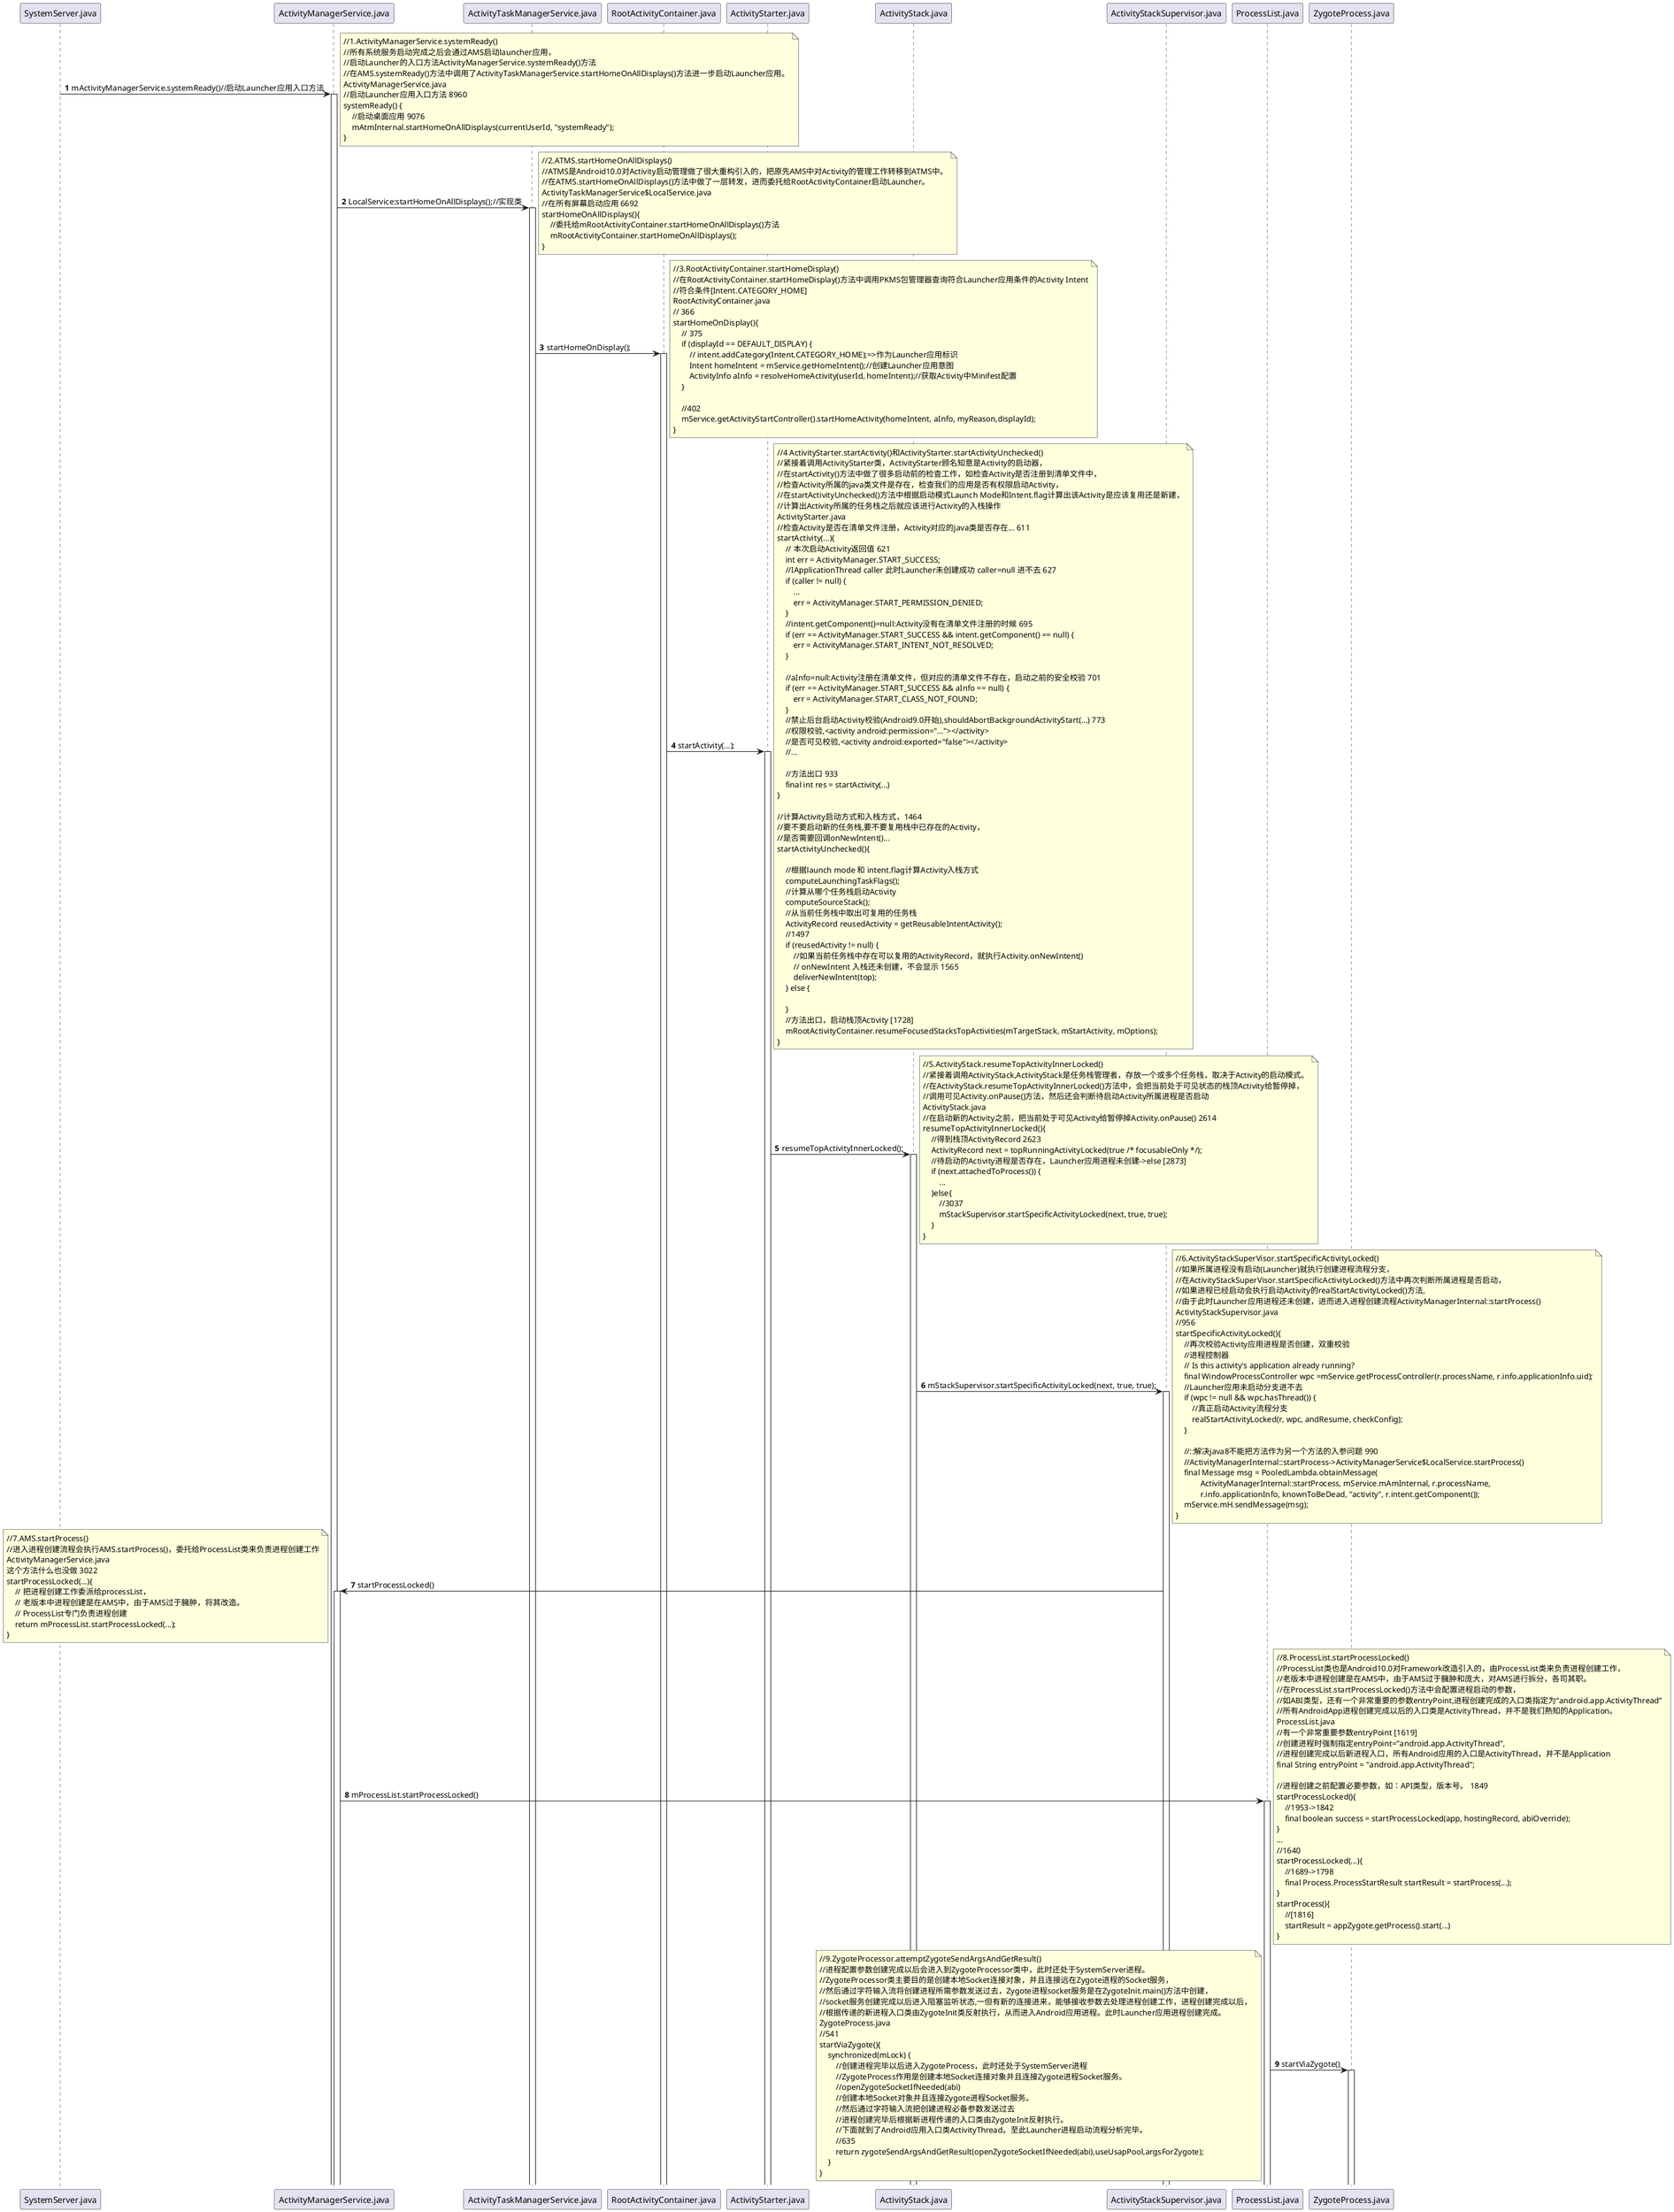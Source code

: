 @startuml
'https://plantuml.com/sequence-diagram

autonumber

''''''''''''''''''''''''''''''''''''''''''''''''''''''''''''''''''''''''''''''''''''''''''''''''''''
'Launcher应用启动流程
'1.ActivityManagerService.systemReady()
'   所有系统服务启动完成之后会通过AMS启动launcher应用，
'   启动Launcher的入口方法ActivityManagerService.systemReady()方法
'   在AMS.systemReady()方法中调用了ActivityTaskManagerService.startHomeOnAllDisplays()方法
'   进一步启动Launcher应用。
'
'2.ATMS.startHomeOnAllDisplays()
'   ATMS是Android10.0对Activity启动管理做了很大重构引入的，把原先AMS中对Activity的管理工作转移到ATMS中。
'   在ATMS.startHomeOnAllDisplays()方法中做了一层转发，进而委托给RootActivityContainer启动Launcher。
'
'3.RootActivityContainer.startHomeDisplay()
'   在RootActivityContainer.startHomeDisplay()方法中调用PKMS包管理器查询符合Launcher应用条件的ActivityIntent
'   符合条件[Intent.CATEGORY_HOME]
'
'4.ActivityStarter.startActivityUnchecked()
'   紧接着调用ActivityStarter类，ActivityStarter顾名知意是Activity的启动器，
'   在startActivityUnchecked()方法中做了很多启动前的检查工作，如检查Activity是否注册到清单文件中，
'   检查Activity所属的java类文件是存在，检查我们的应用是否有权限启动Activity，
'   还会根据启动模式Launch Mode和Intent.flag计算出该Activity是应该复用还是新建，
'   计算出Activity所属的任务栈之后就应该进行Activity的入栈操作
'
'5.ActivityStack.resumeTopActivityInnerLocked()
'   紧接着调用ActivityStack,ActivityStack是任务栈管理者，存放一个或多个任务栈，取决于Activity的启动模式。
'   在ActivityStack.resumeTopActivityInnerLocked()方法中，会把当前处于可见状态的栈顶Activity给暂停掉，
'   调用可见Activity.onPause()方法，然后还会判断待启动Activity所属进程是否启动
'
'6.ActivityStackSuperVisor.startSpecificActivityLocked()
'   如果所属进程没有启动(Launcher)就执行创建进程流程分支，
'   在ActivityStackSuperVisor.startSpecificActivityLocked()方法中再次判断所属进程是否启动，
'   如果进程已经启动会执行启动Activity的realStartActivityLocked()方法,
'   由于此时Launcher应用进程还未创建，进而进入进程创建流程ActivityManagerInternal::startProcess()
'
'7.AMS.startProcess()
'   进入进程创建流程会执行AMS.startProcess()，委托给ProcessList类来负责进程创建工作
'
'8.ProcessList.startProcessLocked()
'   ProcessList类也是Android10.0对Framework改造引入的，由ProcessList类来负责进程创建工作，
'   老版本中进程创建是在AMS中，由于AMS过于臃肿和庞大，对AMS进行拆分，各司其职。
'   在ProcessList.startProcessLocked()方法中会配置进程启动的参数，
'   如API类型，还有一个非常重要的参数entryPoint,进程创建完成的入口类指定为“android.app.ActivityThread”
'   所有AndroidApp进程创建完成以后的入口类是ActivityThread，并不是我们熟知的Application。
'
'9.ZygoteProcessor.attemptZygoteSendArgsAndGetResult()
'   进程配置参数创建完成以后会进入到ZygoteProcessor类中，此时还处于SystemServer进程。
'   ZygoteProcessor类主要目的是创建本地Socket连接对象，并且连接远在Zygote进程的Socket服务，
'   然后通过字符输入流将创建进程所需参数发送过去，Zygote进程socket服务是在ZygoteInit.main()方法中创建，
'   socket服务创建完成以后进入阻塞监听状态,一但有新的连接进来，能够接收参数去处理进程创建工作，进程创建完成以后，
'   根据传递的新进程入口类由ZygoteInit类反射执行，从而进入Android应用进程。此时Launcher应用进程创建完成。
''''''''''''''''''''''''''''''''''''''''''''''''''''''''''''''''''''''''''''''''''''''''''''''''''''


'Launcher应用启动流程
'1.ActivityManagerService.systemReady()
'所有系统服务启动完成之后会通过AMS启动launcher应用，
'启动Launcher的入口方法ActivityManagerService.systemReady()方法
'在AMS.systemReady()方法中调用了ActivityTaskManagerService.startHomeOnAllDisplays()方法进一步启动Launcher应用。
SystemServer.java -> ActivityManagerService.java:  mActivityManagerService.systemReady()//启动Launcher应用入口方法
activate ActivityManagerService.java
note right
//1.ActivityManagerService.systemReady()
//所有系统服务启动完成之后会通过AMS启动launcher应用，
//启动Launcher的入口方法ActivityManagerService.systemReady()方法
//在AMS.systemReady()方法中调用了ActivityTaskManagerService.startHomeOnAllDisplays()方法进一步启动Launcher应用。
ActivityManagerService.java
//启动Launcher应用入口方法 8960
systemReady() {
    //启动桌面应用 9076
    mAtmInternal.startHomeOnAllDisplays(currentUserId, "systemReady");
}
end note

'2.ATMS.startHomeOnAllDisplays()
'ATMS是Android10.0对Activity启动管理做了很大重构引入的，把原先AMS中对Activity的管理工作转移到ATMS中。
'在ATMS.startHomeOnAllDisplays()方法中做了一层转发，进而委托给RootActivityContainer启动Launcher。
ActivityManagerService.java -> ActivityTaskManagerService.java:  LocalService:startHomeOnAllDisplays();//实现类
activate ActivityTaskManagerService.java
note right
//2.ATMS.startHomeOnAllDisplays()
//ATMS是Android10.0对Activity启动管理做了很大重构引入的，把原先AMS中对Activity的管理工作转移到ATMS中。
//在ATMS.startHomeOnAllDisplays()方法中做了一层转发，进而委托给RootActivityContainer启动Launcher。
ActivityTaskManagerService$LocalService.java
//在所有屏幕启动应用 6692
startHomeOnAllDisplays(){
    //委托给mRootActivityContainer.startHomeOnAllDisplays()方法
    mRootActivityContainer.startHomeOnAllDisplays();
}
end note

'3.RootActivityContainer.startHomeDisplay()
'在RootActivityContainer.startHomeDisplay()方法中调用PKMS包管理器查询符合Launcher应用条件的Activity Intent
'符合条件[Intent.CATEGORY_HOME]
ActivityTaskManagerService.java -> RootActivityContainer.java:  startHomeOnDisplay();
activate RootActivityContainer.java
note right
//3.RootActivityContainer.startHomeDisplay()
//在RootActivityContainer.startHomeDisplay()方法中调用PKMS包管理器查询符合Launcher应用条件的Activity Intent
//符合条件[Intent.CATEGORY_HOME]
RootActivityContainer.java
// 366
startHomeOnDisplay(){
    // 375
    if (displayId == DEFAULT_DISPLAY) {
        // intent.addCategory(Intent.CATEGORY_HOME);=>作为Launcher应用标识
        Intent homeIntent = mService.getHomeIntent();//创建Launcher应用意图
        ActivityInfo aInfo = resolveHomeActivity(userId, homeIntent);//获取Activity中Minifest配置
    }

    //402
    mService.getActivityStartController().startHomeActivity(homeIntent, aInfo, myReason,displayId);
}
end note

'4.ActivityStarter.startActivityUnchecked()
'紧接着调用ActivityStarter类，ActivityStarter顾名知意是Activity的启动器，
'   在startActivityUnchecked()方法中做了很多启动前的检查工作，如检查Activity是否注册到清单文件中，
'   检查Activity所属的java类文件是存在，检查我们的应用是否有权限启动Activity，
'   还会根据启动模式Launch Mode和Intent.flag计算出该Activity是应该复用还是新建，
'   计算出Activity所属的任务栈之后就应该进行Activity的入栈操作
RootActivityContainer.java -> ActivityStarter.java:  startActivity(...);
activate ActivityStarter.java
note right
//4 ActivityStarter.startActivity()和ActivityStarter.startActivityUnchecked()
//紧接着调用ActivityStarter类，ActivityStarter顾名知意是Activity的启动器，
//在startActivity()方法中做了很多启动前的检查工作，如检查Activity是否注册到清单文件中，
//检查Activity所属的java类文件是存在，检查我们的应用是否有权限启动Activity，
//在startActivityUnchecked()方法中根据启动模式Launch Mode和Intent.flag计算出该Activity是应该复用还是新建，
//计算出Activity所属的任务栈之后就应该进行Activity的入栈操作
ActivityStarter.java
//检查Activity是否在清单文件注册，Activity对应的java类是否存在... 611
startActivity(...){
    // 本次启动Activity返回值 621
    int err = ActivityManager.START_SUCCESS;
    //IApplicationThread caller 此时Launcher未创建成功 caller=null 进不去 627
    if (caller != null) {
        ...
        err = ActivityManager.START_PERMISSION_DENIED;
    }
    //intent.getComponent()=null:Activity没有在清单文件注册的时候 695
    if (err == ActivityManager.START_SUCCESS && intent.getComponent() == null) {
        err = ActivityManager.START_INTENT_NOT_RESOLVED;
    }

    //aInfo=null:Activity注册在清单文件，但对应的清单文件不存在，启动之前的安全校验 701
    if (err == ActivityManager.START_SUCCESS && aInfo == null) {
        err = ActivityManager.START_CLASS_NOT_FOUND;
    }
    //禁止后台启动Activity校验(Android9.0开始),shouldAbortBackgroundActivityStart(...) 773
    //权限校验,<activity android:permission="..."></activity>
    //是否可见校验,<activity android:exported="false"></activity>
    //...

    //方法出口 933
    final int res = startActivity(...)
}

//计算Activity启动方式和入栈方式，1464
//要不要启动新的任务栈,要不要复用栈中已存在的Activity，
//是否需要回调onNewIntent()...
startActivityUnchecked(){

    //根据launch mode 和 intent.flag计算Activity入栈方式
    computeLaunchingTaskFlags();
    //计算从哪个任务栈启动Activity
    computeSourceStack();
    //从当前任务栈中取出可复用的任务栈
    ActivityRecord reusedActivity = getReusableIntentActivity();
    //1497
    if (reusedActivity != null) {
        //如果当前任务栈中存在可以复用的ActivityRecord，就执行Activity.onNewIntent()
        // onNewIntent 入栈还未创建，不会显示 1565
        deliverNewIntent(top);
    } else {

    }
    //方法出口，启动栈顶Activity [1728]
    mRootActivityContainer.resumeFocusedStacksTopActivities(mTargetStack, mStartActivity, mOptions);
}
end note

'5.ActivityStack.resumeTopActivityInnerLocked()
'紧接着调用ActivityStack,ActivityStack是任务栈管理者，存放一个或多个任务栈，取决于Activity的启动模式。
'   在ActivityStack.resumeTopActivityInnerLocked()方法中，会把当前处于可见状态的栈顶Activity给暂停掉，
'   调用可见Activity.onPause()方法，然后还会判断待启动Activity所属进程是否启动
ActivityStarter.java -> ActivityStack.java:  resumeTopActivityInnerLocked();
activate ActivityStack.java
note right
//5.ActivityStack.resumeTopActivityInnerLocked()
//紧接着调用ActivityStack,ActivityStack是任务栈管理者，存放一个或多个任务栈，取决于Activity的启动模式。
//在ActivityStack.resumeTopActivityInnerLocked()方法中，会把当前处于可见状态的栈顶Activity给暂停掉，
//调用可见Activity.onPause()方法，然后还会判断待启动Activity所属进程是否启动
ActivityStack.java
//在启动新的Activity之前，把当前处于可见Activity给暂停掉Activity.onPause() 2614
resumeTopActivityInnerLocked(){
    //得到栈顶ActivityRecord 2623
    ActivityRecord next = topRunningActivityLocked(true /* focusableOnly */);
    //待启动的Activity进程是否存在，Launcher应用进程未创建->else [2873]
    if (next.attachedToProcess()) {
        ...
    }else{
        //3037
        mStackSupervisor.startSpecificActivityLocked(next, true, true);
    }
}
end note

'6.ActivityStackSuperVisor.startSpecificActivityLocked()
'如果所属进程没有启动(Launcher)就执行创建进程流程分支，
'   在ActivityStackSuperVisor.startSpecificActivityLocked()方法中再次判断所属进程是否启动，
'   如果进程已经启动会执行启动Activity的realStartActivityLocked()方法,
'   由于此时Launcher应用进程还未创建，进而进入进程创建流程ActivityManagerInternal::startProcess()
ActivityStack.java -> ActivityStackSupervisor.java:  mStackSupervisor.startSpecificActivityLocked(next, true, true);
activate ActivityStackSupervisor.java
note right
//6.ActivityStackSuperVisor.startSpecificActivityLocked()
//如果所属进程没有启动(Launcher)就执行创建进程流程分支，
//在ActivityStackSuperVisor.startSpecificActivityLocked()方法中再次判断所属进程是否启动，
//如果进程已经启动会执行启动Activity的realStartActivityLocked()方法,
//由于此时Launcher应用进程还未创建，进而进入进程创建流程ActivityManagerInternal::startProcess()
ActivityStackSupervisor.java
//956
startSpecificActivityLocked(){
    //再次校验Activity应用进程是否创建，双重校验
    //进程控制器
    // Is this activity's application already running?
    final WindowProcessController wpc =mService.getProcessController(r.processName, r.info.applicationInfo.uid);
    //Launcher应用未启动分支进不去
    if (wpc != null && wpc.hasThread()) {
        //真正启动Activity流程分支
        realStartActivityLocked(r, wpc, andResume, checkConfig);
    }

    //::解决java8不能把方法作为另一个方法的入参问题 990
    //ActivityManagerInternal::startProcess->ActivityManagerService$LocalService.startProcess()
    final Message msg = PooledLambda.obtainMessage(
            ActivityManagerInternal::startProcess, mService.mAmInternal, r.processName,
            r.info.applicationInfo, knownToBeDead, "activity", r.intent.getComponent());
    mService.mH.sendMessage(msg);
}
end note

'7.AMS.startProcess()
'进入进程创建流程会执行AMS.startProcess()，委托给ProcessList类来负责进程创建工作
ActivityStackSupervisor.java -> ActivityManagerService.java:   startProcessLocked()
activate ActivityManagerService.java
note left
//7.AMS.startProcess()
//进入进程创建流程会执行AMS.startProcess()，委托给ProcessList类来负责进程创建工作
ActivityManagerService.java
这个方法什么也没做 3022
startProcessLocked(...){
    // 把进程创建工作委派给processList，
    // 老版本中进程创建是在AMS中，由于AMS过于臃肿，将其改造。
    // ProcessList专门负责进程创建
    return mProcessList.startProcessLocked(...);
}
end note

'8.ProcessList.startProcessLocked()
'ProcessList类也是Android10.0对Framework改造引入的，由ProcessList类来负责进程创建工作，
'   老版本中进程创建是在AMS中，由于AMS过于臃肿和庞大，对AMS进行拆分，各司其职。
'   在ProcessList.startProcessLocked()方法中会配置进程启动的参数，
'   如API类型，还有一个非常重要的参数entryPoint,进程创建完成的入口类指定为“android.app.ActivityThread”
'   所有AndroidApp进程创建完成以后的入口类是ActivityThread，并不是我们熟知的Application。
ActivityManagerService.java -> ProcessList.java:   mProcessList.startProcessLocked()
activate ProcessList.java
note right
//8.ProcessList.startProcessLocked()
//ProcessList类也是Android10.0对Framework改造引入的，由ProcessList类来负责进程创建工作，
//老版本中进程创建是在AMS中，由于AMS过于臃肿和庞大，对AMS进行拆分，各司其职。
//在ProcessList.startProcessLocked()方法中会配置进程启动的参数，
//如ABI类型，还有一个非常重要的参数entryPoint,进程创建完成的入口类指定为“android.app.ActivityThread”
//所有AndroidApp进程创建完成以后的入口类是ActivityThread，并不是我们熟知的Application。
ProcessList.java
//有一个非常重要参数entryPoint [1619]
//创建进程时强制指定entryPoint="android.app.ActivityThread",
//进程创建完成以后新进程入口，所有Android应用的入口是ActivityThread，并不是Application
final String entryPoint = "android.app.ActivityThread";

//进程创建之前配置必要参数，如：API类型，版本号。 1849
startProcessLocked(){
    //1953->1842
    final boolean success = startProcessLocked(app, hostingRecord, abiOverride);
}
...
//1640
startProcessLocked(...){
    //1689->1798
    final Process.ProcessStartResult startResult = startProcess(...);
}
startProcess(){
    //[1816]
    startResult = appZygote.getProcess().start(...)
}
end note

'9.ZygoteProcessor.attemptZygoteSendArgsAndGetResult()
'进程配置参数创建完成以后会进入到ZygoteProcessor类中，此时还处于SystemServer进程。
'   ZygoteProcessor类主要目的是创建本地Socket连接对象，并且连接远在Zygote进程的Socket服务，
'   然后通过字符输入流将创建进程所需参数发送过去，Zygote进程socket服务是在ZygoteInit.main()方法中创建，
'   socket服务创建完成以后进入阻塞监听状态,一但有新的连接进来，能够接收参数去处理进程创建工作，进程创建完成以后，
'   根据传递的新进程入口类由ZygoteInit类反射执行，从而进入Android应用进程。此时Launcher应用进程创建完成。
ProcessList.java -> ZygoteProcess.java:   startViaZygote()
activate ZygoteProcess.java
note left
//9.ZygoteProcessor.attemptZygoteSendArgsAndGetResult()
//进程配置参数创建完成以后会进入到ZygoteProcessor类中，此时还处于SystemServer进程。
//ZygoteProcessor类主要目的是创建本地Socket连接对象，并且连接远在Zygote进程的Socket服务，
//然后通过字符输入流将创建进程所需参数发送过去，Zygote进程socket服务是在ZygoteInit.main()方法中创建，
//socket服务创建完成以后进入阻塞监听状态,一但有新的连接进来，能够接收参数去处理进程创建工作，进程创建完成以后，
//根据传递的新进程入口类由ZygoteInit类反射执行，从而进入Android应用进程。此时Launcher应用进程创建完成。
ZygoteProcess.java
//541
startViaZygote(){
    synchronized(mLock) {
        //创建进程完毕以后进入ZygoteProcess，此时还处于SystemServer进程
        //ZygoteProcess作用是创建本地Socket连接对象并且连接Zygote进程Socket服务。
        //openZygoteSocketIfNeeded(abi)
        //创建本地Socket对象并且连接Zygote进程Socket服务。
        //然后通过字符输入流把创建进程必备参数发送过去
        //进程创建完毕后根据新进程传递的入口类由ZygoteInit反射执行。
        //下面就到了Android应用入口类ActivityThread。至此Launcher进程启动流程分析完毕。
        //635
        return zygoteSendArgsAndGetResult(openZygoteSocketIfNeeded(abi),useUsapPool,argsForZygote);
    }
}
end note

@enduml